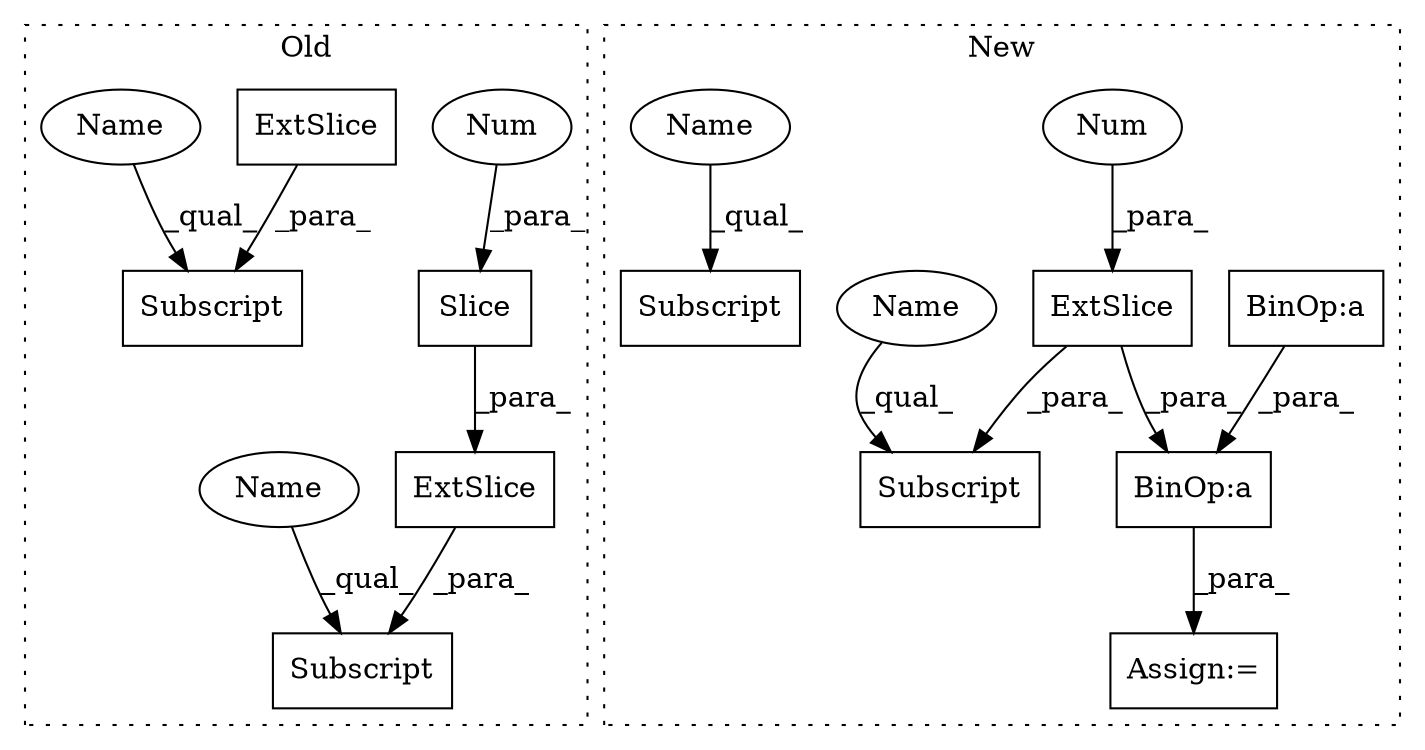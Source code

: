 digraph G {
subgraph cluster0 {
1 [label="ExtSlice" a="85" s="1267" l="1" shape="box"];
3 [label="Subscript" a="63" s="1267,0" l="7,0" shape="box"];
6 [label="Slice" a="80" s="1271" l="1" shape="box"];
7 [label="Num" a="76" s="1272" l="1" shape="ellipse"];
11 [label="Subscript" a="63" s="1313,0" l="6,0" shape="box"];
13 [label="ExtSlice" a="85" s="1313" l="1" shape="box"];
16 [label="Name" a="87" s="1313" l="1" shape="ellipse"];
17 [label="Name" a="87" s="1267" l="1" shape="ellipse"];
label = "Old";
style="dotted";
}
subgraph cluster1 {
2 [label="Subscript" a="63" s="426,0" l="6,0" shape="box"];
4 [label="ExtSlice" a="85" s="426" l="1" shape="box"];
5 [label="Num" a="76" s="430" l="1" shape="ellipse"];
8 [label="Assign:=" a="68" s="447" l="3" shape="box"];
9 [label="BinOp:a" a="82" s="478" l="3" shape="box"];
10 [label="BinOp:a" a="82" s="482" l="3" shape="box"];
12 [label="Subscript" a="63" s="418,0" l="6,0" shape="box"];
14 [label="Name" a="87" s="426" l="1" shape="ellipse"];
15 [label="Name" a="87" s="418" l="1" shape="ellipse"];
label = "New";
style="dotted";
}
1 -> 3 [label="_para_"];
4 -> 9 [label="_para_"];
4 -> 2 [label="_para_"];
5 -> 4 [label="_para_"];
6 -> 1 [label="_para_"];
7 -> 6 [label="_para_"];
9 -> 8 [label="_para_"];
10 -> 9 [label="_para_"];
13 -> 11 [label="_para_"];
14 -> 2 [label="_qual_"];
15 -> 12 [label="_qual_"];
16 -> 11 [label="_qual_"];
17 -> 3 [label="_qual_"];
}